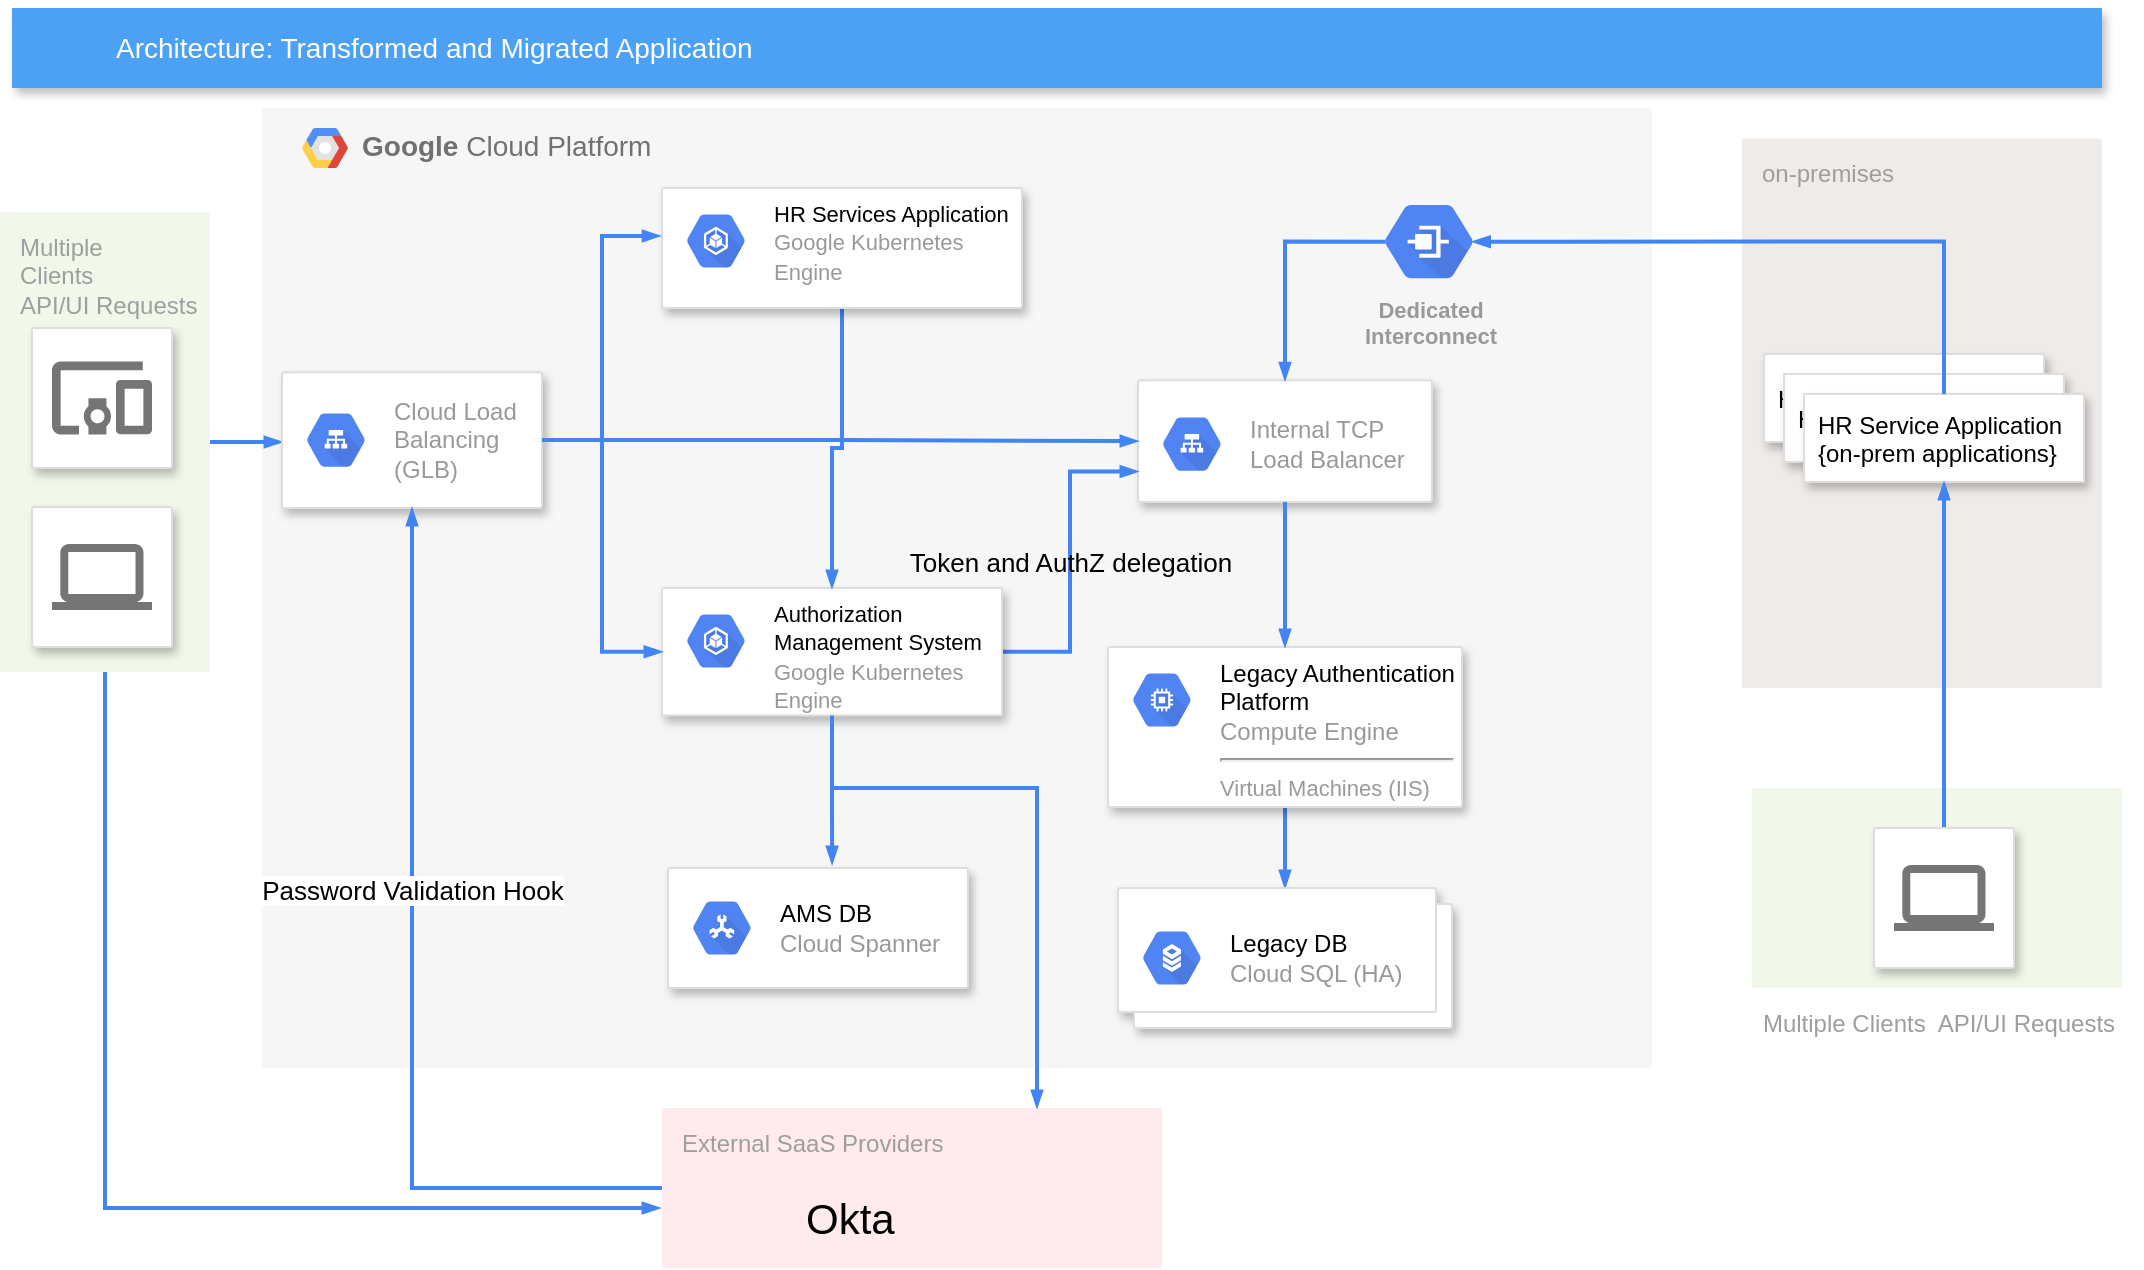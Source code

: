 <mxfile version="17.2.4" type="github">
  <diagram id="f106602c-feb2-e66a-4537-3a34d633f6aa" name="Page-1">
    <mxGraphModel dx="1422" dy="737" grid="1" gridSize="10" guides="1" tooltips="1" connect="1" arrows="1" fold="1" page="1" pageScale="1" pageWidth="1169" pageHeight="827" background="none" math="0" shadow="0">
      <root>
        <mxCell id="0" />
        <mxCell id="1" parent="0" />
        <mxCell id="0u9vXaFGfli4As_Fi_g8-1038" value="External SaaS Providers" style="sketch=0;points=[[0,0,0],[0.25,0,0],[0.5,0,0],[0.75,0,0],[1,0,0],[1,0.25,0],[1,0.5,0],[1,0.75,0],[1,1,0],[0.75,1,0],[0.5,1,0],[0.25,1,0],[0,1,0],[0,0.75,0],[0,0.5,0],[0,0.25,0]];rounded=1;absoluteArcSize=1;arcSize=2;html=1;strokeColor=none;gradientColor=none;shadow=0;dashed=0;fontSize=12;fontColor=#9E9E9E;align=left;verticalAlign=top;spacing=10;spacingTop=-4;fillColor=#FFEBEE;fontFamily=Helvetica;" vertex="1" parent="1">
          <mxGeometry x="400" y="590" width="250" height="80" as="geometry" />
        </mxCell>
        <mxCell id="0u9vXaFGfli4As_Fi_g8-1035" value="Multiple Clients&amp;nbsp; API/UI Requests" style="rounded=1;absoluteArcSize=1;arcSize=2;html=1;strokeColor=none;gradientColor=none;shadow=0;dashed=0;fontSize=12;fontColor=#9E9E9E;align=center;verticalAlign=top;spacing=10;spacingTop=-4;fillColor=#F1F8E9;labelPosition=center;verticalLabelPosition=bottom;" vertex="1" parent="1">
          <mxGeometry x="945" y="430" width="185" height="100" as="geometry" />
        </mxCell>
        <mxCell id="14" value="&lt;b&gt;Google &lt;/b&gt;Cloud Platform" style="fillColor=#F6F6F6;strokeColor=none;shadow=0;gradientColor=none;fontSize=14;align=left;spacing=10;fontColor=#717171;9E9E9E;verticalAlign=top;spacingTop=-4;fontStyle=0;spacingLeft=40;html=1;container=0;" parent="1" vertex="1">
          <mxGeometry x="200" y="90" width="695" height="480" as="geometry" />
        </mxCell>
        <mxCell id="0u9vXaFGfli4As_Fi_g8-1041" style="edgeStyle=orthogonalEdgeStyle;shape=connector;rounded=0;orthogonalLoop=1;jettySize=auto;html=1;entryX=-0.004;entryY=0.625;entryDx=0;entryDy=0;entryPerimeter=0;dashed=0;labelBackgroundColor=none;fontFamily=Helvetica;fontSize=21;fontColor=#000000;startFill=1;endArrow=blockThin;endFill=1;startSize=4;endSize=4;strokeColor=#4284F3;strokeWidth=2;elbow=vertical;exitX=0.5;exitY=1;exitDx=0;exitDy=0;" edge="1" parent="1" source="997" target="0u9vXaFGfli4As_Fi_g8-1038">
          <mxGeometry relative="1" as="geometry">
            <Array as="points">
              <mxPoint x="122" y="640" />
            </Array>
          </mxGeometry>
        </mxCell>
        <mxCell id="997" value="Multiple&lt;br&gt;Clients&lt;br&gt;API/UI Requests" style="rounded=1;absoluteArcSize=1;arcSize=2;html=1;strokeColor=none;gradientColor=none;shadow=0;dashed=0;fontSize=12;fontColor=#9E9E9E;align=left;verticalAlign=top;spacing=10;spacingTop=-4;fillColor=#F1F8E9;" parent="1" vertex="1">
          <mxGeometry x="69" y="142" width="105" height="230" as="geometry" />
        </mxCell>
        <mxCell id="818" value="Architecture: Transformed and Migrated Application" style="fillColor=#4DA1F5;strokeColor=none;shadow=1;gradientColor=none;fontSize=14;align=left;spacingLeft=50;fontColor=#ffffff;html=1;" parent="1" vertex="1">
          <mxGeometry x="75" y="40" width="1045" height="40" as="geometry" />
        </mxCell>
        <mxCell id="985" value="" style="strokeColor=#dddddd;fillColor=#ffffff;shadow=1;strokeWidth=1;rounded=1;absoluteArcSize=1;arcSize=2;labelPosition=center;verticalLabelPosition=middle;align=center;verticalAlign=bottom;spacingLeft=0;fontColor=#999999;fontSize=12;whiteSpace=wrap;spacingBottom=2;html=1;" parent="1" vertex="1">
          <mxGeometry x="85" y="200" width="70" height="70" as="geometry" />
        </mxCell>
        <mxCell id="986" value="" style="dashed=0;connectable=0;html=1;fillColor=#757575;strokeColor=none;shape=mxgraph.gcp2.mobile_devices;part=1;" parent="985" vertex="1">
          <mxGeometry x="0.5" width="50" height="36.5" relative="1" as="geometry">
            <mxPoint x="-25" y="16.75" as="offset" />
          </mxGeometry>
        </mxCell>
        <mxCell id="998" style="edgeStyle=orthogonalEdgeStyle;rounded=0;elbow=vertical;html=1;labelBackgroundColor=none;startFill=1;startSize=4;endArrow=blockThin;endFill=1;endSize=4;jettySize=auto;orthogonalLoop=1;strokeColor=#4284F3;strokeWidth=2;fontSize=12;fontColor=#000000;align=left;dashed=0;exitX=1;exitY=0.5;exitDx=0;exitDy=0;entryX=0;entryY=0.5;entryDx=0;entryDy=0;" parent="1" source="997" target="989" edge="1">
          <mxGeometry relative="1" as="geometry" />
        </mxCell>
        <mxCell id="987" value="" style="strokeColor=#dddddd;fillColor=#ffffff;shadow=1;strokeWidth=1;rounded=1;absoluteArcSize=1;arcSize=2;labelPosition=center;verticalLabelPosition=middle;align=center;verticalAlign=bottom;spacingLeft=0;fontColor=#999999;fontSize=12;whiteSpace=wrap;spacingBottom=2;html=1;" parent="1" vertex="1">
          <mxGeometry x="85" y="289.5" width="70" height="70" as="geometry" />
        </mxCell>
        <mxCell id="988" value="" style="dashed=0;connectable=0;html=1;fillColor=#757575;strokeColor=none;shape=mxgraph.gcp2.laptop;part=1;" parent="987" vertex="1">
          <mxGeometry x="0.5" width="50" height="33" relative="1" as="geometry">
            <mxPoint x="-25" y="18.5" as="offset" />
          </mxGeometry>
        </mxCell>
        <mxCell id="0u9vXaFGfli4As_Fi_g8-1001" value="on-premises" style="sketch=0;points=[[0,0,0],[0.25,0,0],[0.5,0,0],[0.75,0,0],[1,0,0],[1,0.25,0],[1,0.5,0],[1,0.75,0],[1,1,0],[0.75,1,0],[0.5,1,0],[0.25,1,0],[0,1,0],[0,0.75,0],[0,0.5,0],[0,0.25,0]];rounded=1;absoluteArcSize=1;arcSize=2;html=1;strokeColor=none;gradientColor=none;shadow=0;dashed=0;fontSize=12;fontColor=#9E9E9E;align=left;verticalAlign=top;spacing=10;spacingTop=-4;fillColor=#EFEBE9;" vertex="1" parent="1">
          <mxGeometry x="940" y="105.25" width="180" height="274.75" as="geometry" />
        </mxCell>
        <mxCell id="0u9vXaFGfli4As_Fi_g8-1022" value="" style="group" vertex="1" connectable="0" parent="1">
          <mxGeometry x="980" y="213" width="160" height="64" as="geometry" />
        </mxCell>
        <mxCell id="0u9vXaFGfli4As_Fi_g8-1023" value="" style="group" vertex="1" connectable="0" parent="0u9vXaFGfli4As_Fi_g8-1022">
          <mxGeometry x="-29" width="160" height="64" as="geometry" />
        </mxCell>
        <mxCell id="0u9vXaFGfli4As_Fi_g8-1016" value="HR Service Application" style="dashed=0;strokeColor=#dddddd;shadow=1;strokeWidth=1;labelPosition=center;verticalLabelPosition=middle;align=left;verticalAlign=middle;spacingLeft=5;fontSize=12;fontFamily=Helvetica;fontColor=#000000;" vertex="1" parent="0u9vXaFGfli4As_Fi_g8-1023">
          <mxGeometry width="140" height="44" as="geometry" />
        </mxCell>
        <mxCell id="0u9vXaFGfli4As_Fi_g8-1020" value="HR Service Application" style="dashed=0;strokeColor=#dddddd;shadow=1;strokeWidth=1;labelPosition=center;verticalLabelPosition=middle;align=left;verticalAlign=middle;spacingLeft=5;fontSize=12;fontFamily=Helvetica;fontColor=#000000;" vertex="1" parent="0u9vXaFGfli4As_Fi_g8-1023">
          <mxGeometry x="10" y="10" width="140" height="44" as="geometry" />
        </mxCell>
        <mxCell id="0u9vXaFGfli4As_Fi_g8-1021" value="HR Service Application &#xa;{on-prem applications}" style="dashed=0;strokeColor=#dddddd;shadow=1;strokeWidth=1;labelPosition=center;verticalLabelPosition=middle;align=left;verticalAlign=middle;spacingLeft=5;fontSize=12;fontFamily=Helvetica;fontColor=#000000;" vertex="1" parent="0u9vXaFGfli4As_Fi_g8-1023">
          <mxGeometry x="20" y="20" width="140" height="44" as="geometry" />
        </mxCell>
        <mxCell id="0u9vXaFGfli4As_Fi_g8-1024" style="edgeStyle=orthogonalEdgeStyle;shape=connector;rounded=0;orthogonalLoop=1;jettySize=auto;html=1;dashed=0;labelBackgroundColor=none;fontFamily=Helvetica;fontSize=12;fontColor=#000000;startFill=1;endArrow=blockThin;endFill=1;startSize=4;endSize=4;strokeColor=#4284F3;strokeWidth=2;elbow=vertical;entryX=0.825;entryY=0.5;entryDx=0;entryDy=0;entryPerimeter=0;" edge="1" parent="1" source="0u9vXaFGfli4As_Fi_g8-1021" target="0u9vXaFGfli4As_Fi_g8-1025">
          <mxGeometry relative="1" as="geometry">
            <mxPoint x="870" y="280" as="targetPoint" />
            <Array as="points">
              <mxPoint x="1041" y="157" />
            </Array>
          </mxGeometry>
        </mxCell>
        <mxCell id="15" value="" style="shape=mxgraph.gcp2.google_cloud_platform;fillColor=#F6F6F6;strokeColor=none;shadow=0;gradientColor=none;" parent="1" vertex="1">
          <mxGeometry x="220" y="100" width="23" height="20" as="geometry">
            <mxPoint x="20" y="10" as="offset" />
          </mxGeometry>
        </mxCell>
        <mxCell id="0u9vXaFGfli4As_Fi_g8-1002" value="" style="strokeColor=#dddddd;fillColor=#ffffff;shadow=1;strokeWidth=1;rounded=1;absoluteArcSize=1;arcSize=2;fontSize=11;fontColor=#9E9E9E;align=center;html=1;" vertex="1" parent="1">
          <mxGeometry x="638" y="226.14" width="147" height="60.86" as="geometry" />
        </mxCell>
        <mxCell id="0u9vXaFGfli4As_Fi_g8-1003" value="Internal TCP &lt;br&gt;Load Balancer" style="dashed=0;connectable=0;html=1;fillColor=#5184F3;strokeColor=none;shape=mxgraph.gcp2.hexIcon;prIcon=cloud_load_balancing;part=1;labelPosition=right;verticalLabelPosition=middle;align=left;verticalAlign=middle;spacingLeft=5;fontColor=#999999;fontSize=12;" vertex="1" parent="0u9vXaFGfli4As_Fi_g8-1002">
          <mxGeometry y="0.5" width="44" height="39" relative="1" as="geometry">
            <mxPoint x="5" y="-18" as="offset" />
          </mxGeometry>
        </mxCell>
        <mxCell id="0u9vXaFGfli4As_Fi_g8-1032" style="edgeStyle=orthogonalEdgeStyle;shape=connector;rounded=0;orthogonalLoop=1;jettySize=auto;html=1;entryX=0.5;entryY=0;entryDx=0;entryDy=0;dashed=0;labelBackgroundColor=none;fontFamily=Helvetica;fontSize=12;fontColor=#000000;startFill=1;endArrow=blockThin;endFill=1;startSize=4;endSize=4;strokeColor=#4284F3;strokeWidth=2;elbow=vertical;" edge="1" parent="1" source="993" target="0u9vXaFGfli4As_Fi_g8-1030">
          <mxGeometry relative="1" as="geometry" />
        </mxCell>
        <mxCell id="993" value="" style="strokeColor=#dddddd;fillColor=#ffffff;shadow=1;strokeWidth=1;rounded=1;absoluteArcSize=1;arcSize=2;fontSize=11;fontColor=#9E9E9E;align=center;html=1;" parent="1" vertex="1">
          <mxGeometry x="623" y="359.5" width="177" height="80" as="geometry" />
        </mxCell>
        <mxCell id="994" value="&lt;font color=&quot;#000000&quot;&gt;Legacy Authentication &lt;br&gt;Platform&lt;/font&gt;&lt;br&gt;Compute Engine&lt;hr&gt;&lt;font style=&quot;font-size: 11px&quot;&gt;Virtual Machines (IIS)&lt;/font&gt;" style="dashed=0;connectable=0;html=1;fillColor=#5184F3;strokeColor=none;shape=mxgraph.gcp2.hexIcon;prIcon=compute_engine;part=1;labelPosition=right;verticalLabelPosition=middle;align=left;verticalAlign=top;spacingLeft=5;fontColor=#999999;fontSize=12;spacingTop=-8;" parent="993" vertex="1">
          <mxGeometry width="44" height="39" relative="1" as="geometry">
            <mxPoint x="5" y="7" as="offset" />
          </mxGeometry>
        </mxCell>
        <mxCell id="1000" style="rounded=0;elbow=vertical;html=1;labelBackgroundColor=none;startFill=1;startSize=4;endArrow=blockThin;endFill=1;endSize=4;jettySize=auto;orthogonalLoop=1;strokeColor=#4284F3;strokeWidth=2;fontSize=12;fontColor=#000000;align=left;dashed=0;exitX=0.5;exitY=1;exitDx=0;exitDy=0;entryX=0.5;entryY=0;entryDx=0;entryDy=0;edgeStyle=orthogonalEdgeStyle;" parent="1" source="0u9vXaFGfli4As_Fi_g8-1002" target="993" edge="1">
          <mxGeometry relative="1" as="geometry" />
        </mxCell>
        <mxCell id="0u9vXaFGfli4As_Fi_g8-1015" style="edgeStyle=orthogonalEdgeStyle;shape=connector;rounded=0;orthogonalLoop=1;jettySize=auto;html=1;entryX=0;entryY=0.5;entryDx=0;entryDy=0;dashed=0;labelBackgroundColor=none;fontFamily=Helvetica;fontSize=12;fontColor=#000000;startFill=1;endArrow=blockThin;endFill=1;startSize=4;endSize=4;strokeColor=#4284F3;strokeWidth=2;elbow=vertical;" edge="1" parent="1" source="989" target="0u9vXaFGfli4As_Fi_g8-1002">
          <mxGeometry relative="1" as="geometry" />
        </mxCell>
        <mxCell id="989" value="" style="strokeColor=#dddddd;fillColor=#ffffff;shadow=1;strokeWidth=1;rounded=1;absoluteArcSize=1;arcSize=2;fontSize=11;fontColor=#9E9E9E;align=center;html=1;" parent="1" vertex="1">
          <mxGeometry x="210" y="222.14" width="130" height="67.86" as="geometry" />
        </mxCell>
        <mxCell id="990" value="Cloud Load&lt;br&gt;Balancing &lt;br&gt;(GLB)" style="dashed=0;connectable=0;html=1;fillColor=#5184F3;strokeColor=none;shape=mxgraph.gcp2.hexIcon;prIcon=cloud_load_balancing;part=1;labelPosition=right;verticalLabelPosition=middle;align=left;verticalAlign=middle;spacingLeft=5;fontColor=#999999;fontSize=12;" parent="989" vertex="1">
          <mxGeometry y="0.5" width="44" height="39" relative="1" as="geometry">
            <mxPoint x="5" y="-19.5" as="offset" />
          </mxGeometry>
        </mxCell>
        <mxCell id="0u9vXaFGfli4As_Fi_g8-1040" style="edgeStyle=orthogonalEdgeStyle;shape=connector;rounded=0;orthogonalLoop=1;jettySize=auto;html=1;entryX=0.75;entryY=0;entryDx=0;entryDy=0;entryPerimeter=0;dashed=0;labelBackgroundColor=none;fontFamily=Helvetica;fontSize=21;fontColor=#000000;startFill=1;endArrow=blockThin;endFill=1;startSize=4;endSize=4;strokeColor=#4284F3;strokeWidth=2;elbow=vertical;" edge="1" parent="1" source="995" target="0u9vXaFGfli4As_Fi_g8-1038">
          <mxGeometry relative="1" as="geometry">
            <Array as="points">
              <mxPoint x="485" y="430" />
              <mxPoint x="588" y="430" />
            </Array>
          </mxGeometry>
        </mxCell>
        <mxCell id="0u9vXaFGfli4As_Fi_g8-1046" value="Token and AuthZ delegation" style="edgeStyle=orthogonalEdgeStyle;shape=connector;rounded=0;orthogonalLoop=1;jettySize=auto;html=1;entryX=0;entryY=0.75;entryDx=0;entryDy=0;dashed=0;labelBackgroundColor=none;fontFamily=Helvetica;fontSize=13;fontColor=#000000;startFill=1;endArrow=blockThin;endFill=1;startSize=4;endSize=4;strokeColor=#4284F3;strokeWidth=2;elbow=vertical;" edge="1" parent="1" source="995" target="0u9vXaFGfli4As_Fi_g8-1002">
          <mxGeometry relative="1" as="geometry" />
        </mxCell>
        <mxCell id="995" value="" style="strokeColor=#dddddd;fillColor=#ffffff;shadow=1;strokeWidth=1;rounded=1;absoluteArcSize=1;arcSize=2;fontSize=11;fontColor=#9E9E9E;align=center;html=1;" parent="1" vertex="1">
          <mxGeometry x="400" y="330" width="170" height="63.72" as="geometry" />
        </mxCell>
        <mxCell id="996" value="&lt;font style=&quot;font-size: 11px&quot;&gt;&lt;font color=&quot;#000000&quot;&gt;Authorization &lt;br&gt;Management System&amp;nbsp;&lt;br&gt;&lt;/font&gt;Google Kubernetes&amp;nbsp;&lt;br&gt;Engine&amp;nbsp;&lt;br&gt;&lt;/font&gt;" style="dashed=0;connectable=0;html=1;fillColor=#5184F3;strokeColor=none;shape=mxgraph.gcp2.hexIcon;prIcon=container_engine;part=1;labelPosition=right;verticalLabelPosition=middle;align=left;verticalAlign=top;spacingLeft=5;fontColor=#999999;fontSize=12;spacingTop=-8;" parent="995" vertex="1">
          <mxGeometry width="44" height="39" relative="1" as="geometry">
            <mxPoint x="5" y="7" as="offset" />
          </mxGeometry>
        </mxCell>
        <mxCell id="1001" style="edgeStyle=orthogonalEdgeStyle;rounded=0;elbow=vertical;html=1;labelBackgroundColor=none;startFill=1;startSize=4;endArrow=blockThin;endFill=1;endSize=4;jettySize=auto;orthogonalLoop=1;strokeColor=#4284F3;strokeWidth=2;fontSize=12;fontColor=#000000;align=left;dashed=0;entryX=0;entryY=0.5;entryDx=0;entryDy=0;" parent="1" source="989" target="995" edge="1">
          <mxGeometry relative="1" as="geometry" />
        </mxCell>
        <mxCell id="0u9vXaFGfli4As_Fi_g8-1042" style="edgeStyle=orthogonalEdgeStyle;shape=connector;rounded=0;orthogonalLoop=1;jettySize=auto;html=1;entryX=0.5;entryY=0;entryDx=0;entryDy=0;dashed=0;labelBackgroundColor=none;fontFamily=Helvetica;fontSize=21;fontColor=#000000;startFill=1;endArrow=blockThin;endFill=1;startSize=4;endSize=4;strokeColor=#4284F3;strokeWidth=2;elbow=vertical;" edge="1" parent="1" source="0u9vXaFGfli4As_Fi_g8-1012" target="995">
          <mxGeometry relative="1" as="geometry" />
        </mxCell>
        <mxCell id="0u9vXaFGfli4As_Fi_g8-1012" value="" style="strokeColor=#dddddd;fillColor=#ffffff;shadow=1;strokeWidth=1;rounded=1;absoluteArcSize=1;arcSize=2;fontSize=11;fontColor=#9E9E9E;align=center;html=1;" vertex="1" parent="1">
          <mxGeometry x="400" y="129.95" width="180" height="60.05" as="geometry" />
        </mxCell>
        <mxCell id="0u9vXaFGfli4As_Fi_g8-1013" value="&lt;font style=&quot;font-size: 11px&quot;&gt;&lt;font color=&quot;#000000&quot;&gt;HR Services Application&lt;br&gt;&lt;/font&gt;Google Kubernetes&amp;nbsp;&lt;br&gt;Engine&amp;nbsp;&lt;br&gt;&lt;/font&gt;" style="dashed=0;connectable=0;html=1;fillColor=#5184F3;strokeColor=none;shape=mxgraph.gcp2.hexIcon;prIcon=container_engine;part=1;labelPosition=right;verticalLabelPosition=middle;align=left;verticalAlign=top;spacingLeft=5;fontColor=#999999;fontSize=12;spacingTop=-8;" vertex="1" parent="0u9vXaFGfli4As_Fi_g8-1012">
          <mxGeometry width="44" height="39" relative="1" as="geometry">
            <mxPoint x="5" y="7" as="offset" />
          </mxGeometry>
        </mxCell>
        <mxCell id="0u9vXaFGfli4As_Fi_g8-1014" style="edgeStyle=orthogonalEdgeStyle;rounded=0;orthogonalLoop=1;jettySize=auto;html=1;labelBackgroundColor=none;endArrow=blockThin;fontSize=12;align=left;strokeColor=#4284F3;fontColor=#000000;startFill=1;startSize=4;endFill=1;endSize=4;strokeWidth=2;dashed=0;entryX=-0.005;entryY=0.4;entryDx=0;entryDy=0;entryPerimeter=0;" edge="1" parent="1" source="989" target="0u9vXaFGfli4As_Fi_g8-1012">
          <mxGeometry relative="1" as="geometry">
            <mxPoint x="443" y="191.415" as="targetPoint" />
          </mxGeometry>
        </mxCell>
        <mxCell id="0u9vXaFGfli4As_Fi_g8-1026" value="" style="edgeStyle=orthogonalEdgeStyle;shape=connector;rounded=0;orthogonalLoop=1;jettySize=auto;html=1;dashed=0;labelBackgroundColor=none;fontFamily=Helvetica;fontSize=12;fontColor=#000000;startFill=1;endArrow=blockThin;endFill=1;startSize=4;endSize=4;strokeColor=#4284F3;strokeWidth=2;elbow=vertical;exitX=0.175;exitY=0.5;exitDx=0;exitDy=0;exitPerimeter=0;entryX=0.5;entryY=0;entryDx=0;entryDy=0;" edge="1" parent="1" source="0u9vXaFGfli4As_Fi_g8-1025" target="0u9vXaFGfli4As_Fi_g8-1002">
          <mxGeometry relative="1" as="geometry">
            <Array as="points">
              <mxPoint x="712" y="157" />
            </Array>
          </mxGeometry>
        </mxCell>
        <mxCell id="0u9vXaFGfli4As_Fi_g8-1025" value="Dedicated&#xa;Interconnect" style="sketch=0;html=1;fillColor=#5184F3;strokeColor=none;verticalAlign=top;labelPosition=center;verticalLabelPosition=bottom;align=center;spacingTop=-6;fontSize=11;fontStyle=1;fontColor=#999999;shape=mxgraph.gcp2.hexIcon;prIcon=dedicated_interconnect;fontFamily=Helvetica;" vertex="1" parent="1">
          <mxGeometry x="750" y="129.95" width="67" height="53.76" as="geometry" />
        </mxCell>
        <mxCell id="0u9vXaFGfli4As_Fi_g8-1027" value="" style="strokeColor=#dddddd;shadow=1;strokeWidth=1;rounded=1;absoluteArcSize=1;arcSize=2;fontFamily=Helvetica;fontSize=12;fontColor=#000000;" vertex="1" parent="1">
          <mxGeometry x="403" y="470" width="150" height="60" as="geometry" />
        </mxCell>
        <mxCell id="0u9vXaFGfli4As_Fi_g8-1028" value="&lt;font color=&quot;#000000&quot;&gt;AMS DB&lt;/font&gt;&lt;br&gt;Cloud Spanner" style="sketch=0;dashed=0;connectable=0;html=1;fillColor=#5184F3;strokeColor=none;shape=mxgraph.gcp2.hexIcon;prIcon=cloud_spanner;part=1;labelPosition=right;verticalLabelPosition=middle;align=left;verticalAlign=middle;spacingLeft=5;fontColor=#999999;fontSize=12;fontFamily=Helvetica;" vertex="1" parent="0u9vXaFGfli4As_Fi_g8-1027">
          <mxGeometry y="0.5" width="44" height="39" relative="1" as="geometry">
            <mxPoint x="5" y="-19.5" as="offset" />
          </mxGeometry>
        </mxCell>
        <mxCell id="0u9vXaFGfli4As_Fi_g8-1029" style="edgeStyle=orthogonalEdgeStyle;shape=connector;rounded=0;orthogonalLoop=1;jettySize=auto;html=1;entryX=0.547;entryY=-0.033;entryDx=0;entryDy=0;entryPerimeter=0;dashed=0;labelBackgroundColor=none;fontFamily=Helvetica;fontSize=12;fontColor=#000000;startFill=1;endArrow=blockThin;endFill=1;startSize=4;endSize=4;strokeColor=#4284F3;strokeWidth=2;elbow=vertical;" edge="1" parent="1" source="995" target="0u9vXaFGfli4As_Fi_g8-1027">
          <mxGeometry relative="1" as="geometry" />
        </mxCell>
        <mxCell id="0u9vXaFGfli4As_Fi_g8-1030" value="" style="shape=mxgraph.gcp2.doubleRect;strokeColor=#dddddd;shadow=1;strokeWidth=1;fontFamily=Helvetica;fontSize=12;fontColor=#000000;" vertex="1" parent="1">
          <mxGeometry x="628" y="480" width="167" height="70" as="geometry" />
        </mxCell>
        <mxCell id="0u9vXaFGfli4As_Fi_g8-1031" value="&lt;font color=&quot;#000000&quot;&gt;Legacy DB&lt;/font&gt;&lt;br&gt;Cloud SQL (HA)" style="sketch=0;dashed=0;connectable=0;html=1;fillColor=#5184F3;strokeColor=none;shape=mxgraph.gcp2.hexIcon;prIcon=cloud_sql;part=1;labelPosition=right;verticalLabelPosition=middle;align=left;verticalAlign=middle;spacingLeft=5;fontColor=#999999;fontSize=12;fontFamily=Helvetica;" vertex="1" parent="0u9vXaFGfli4As_Fi_g8-1030">
          <mxGeometry y="0.5" width="44" height="39" relative="1" as="geometry">
            <mxPoint x="5" y="-19.5" as="offset" />
          </mxGeometry>
        </mxCell>
        <mxCell id="0u9vXaFGfli4As_Fi_g8-1036" style="edgeStyle=orthogonalEdgeStyle;shape=connector;rounded=0;orthogonalLoop=1;jettySize=auto;html=1;entryX=0.5;entryY=1;entryDx=0;entryDy=0;dashed=0;labelBackgroundColor=none;fontFamily=Helvetica;fontSize=12;fontColor=#000000;startFill=1;endArrow=blockThin;endFill=1;startSize=4;endSize=4;strokeColor=#4284F3;strokeWidth=2;elbow=vertical;" edge="1" parent="1" source="0u9vXaFGfli4As_Fi_g8-1033" target="0u9vXaFGfli4As_Fi_g8-1021">
          <mxGeometry relative="1" as="geometry" />
        </mxCell>
        <mxCell id="0u9vXaFGfli4As_Fi_g8-1033" value="" style="strokeColor=#dddddd;fillColor=#ffffff;shadow=1;strokeWidth=1;rounded=1;absoluteArcSize=1;arcSize=2;labelPosition=center;verticalLabelPosition=middle;align=center;verticalAlign=bottom;spacingLeft=0;fontColor=#999999;fontSize=12;whiteSpace=wrap;spacingBottom=2;html=1;" vertex="1" parent="1">
          <mxGeometry x="1006" y="450" width="70" height="70" as="geometry" />
        </mxCell>
        <mxCell id="0u9vXaFGfli4As_Fi_g8-1034" value="" style="dashed=0;connectable=0;html=1;fillColor=#757575;strokeColor=none;shape=mxgraph.gcp2.laptop;part=1;" vertex="1" parent="0u9vXaFGfli4As_Fi_g8-1033">
          <mxGeometry x="0.5" width="50" height="33" relative="1" as="geometry">
            <mxPoint x="-25" y="18.5" as="offset" />
          </mxGeometry>
        </mxCell>
        <mxCell id="0u9vXaFGfli4As_Fi_g8-1037" value="" style="shape=image;html=1;verticalAlign=top;verticalLabelPosition=bottom;labelBackgroundColor=#ffffff;imageAspect=0;aspect=fixed;image=https://cdn1.iconfinder.com/data/icons/unicons-line-vol-5/24/okta-128.png;fontFamily=Helvetica;fontSize=12;fontColor=#000000;" vertex="1" parent="1">
          <mxGeometry x="420" y="620" width="50" height="50" as="geometry" />
        </mxCell>
        <mxCell id="0u9vXaFGfli4As_Fi_g8-1039" value="Okta" style="text;html=1;strokeColor=none;fillColor=none;align=left;verticalAlign=middle;whiteSpace=wrap;rounded=0;fontFamily=Helvetica;fontSize=21;fontColor=#000000;" vertex="1" parent="1">
          <mxGeometry x="470" y="630" width="80" height="30" as="geometry" />
        </mxCell>
        <mxCell id="0u9vXaFGfli4As_Fi_g8-1043" style="edgeStyle=orthogonalEdgeStyle;shape=connector;rounded=0;orthogonalLoop=1;jettySize=auto;html=1;entryX=0.5;entryY=1;entryDx=0;entryDy=0;dashed=0;labelBackgroundColor=none;fontFamily=Helvetica;fontSize=21;fontColor=#000000;startFill=1;endArrow=blockThin;endFill=1;startSize=4;endSize=4;strokeColor=#4284F3;strokeWidth=2;elbow=vertical;" edge="1" parent="1" source="0u9vXaFGfli4As_Fi_g8-1038" target="989">
          <mxGeometry relative="1" as="geometry" />
        </mxCell>
        <mxCell id="0u9vXaFGfli4As_Fi_g8-1045" value="Password Validation Hook" style="edgeLabel;html=1;align=center;verticalAlign=middle;resizable=0;points=[];fontSize=13;fontFamily=Helvetica;fontColor=#000000;" vertex="1" connectable="0" parent="0u9vXaFGfli4As_Fi_g8-1043">
          <mxGeometry x="0.178" relative="1" as="geometry">
            <mxPoint as="offset" />
          </mxGeometry>
        </mxCell>
      </root>
    </mxGraphModel>
  </diagram>
</mxfile>
